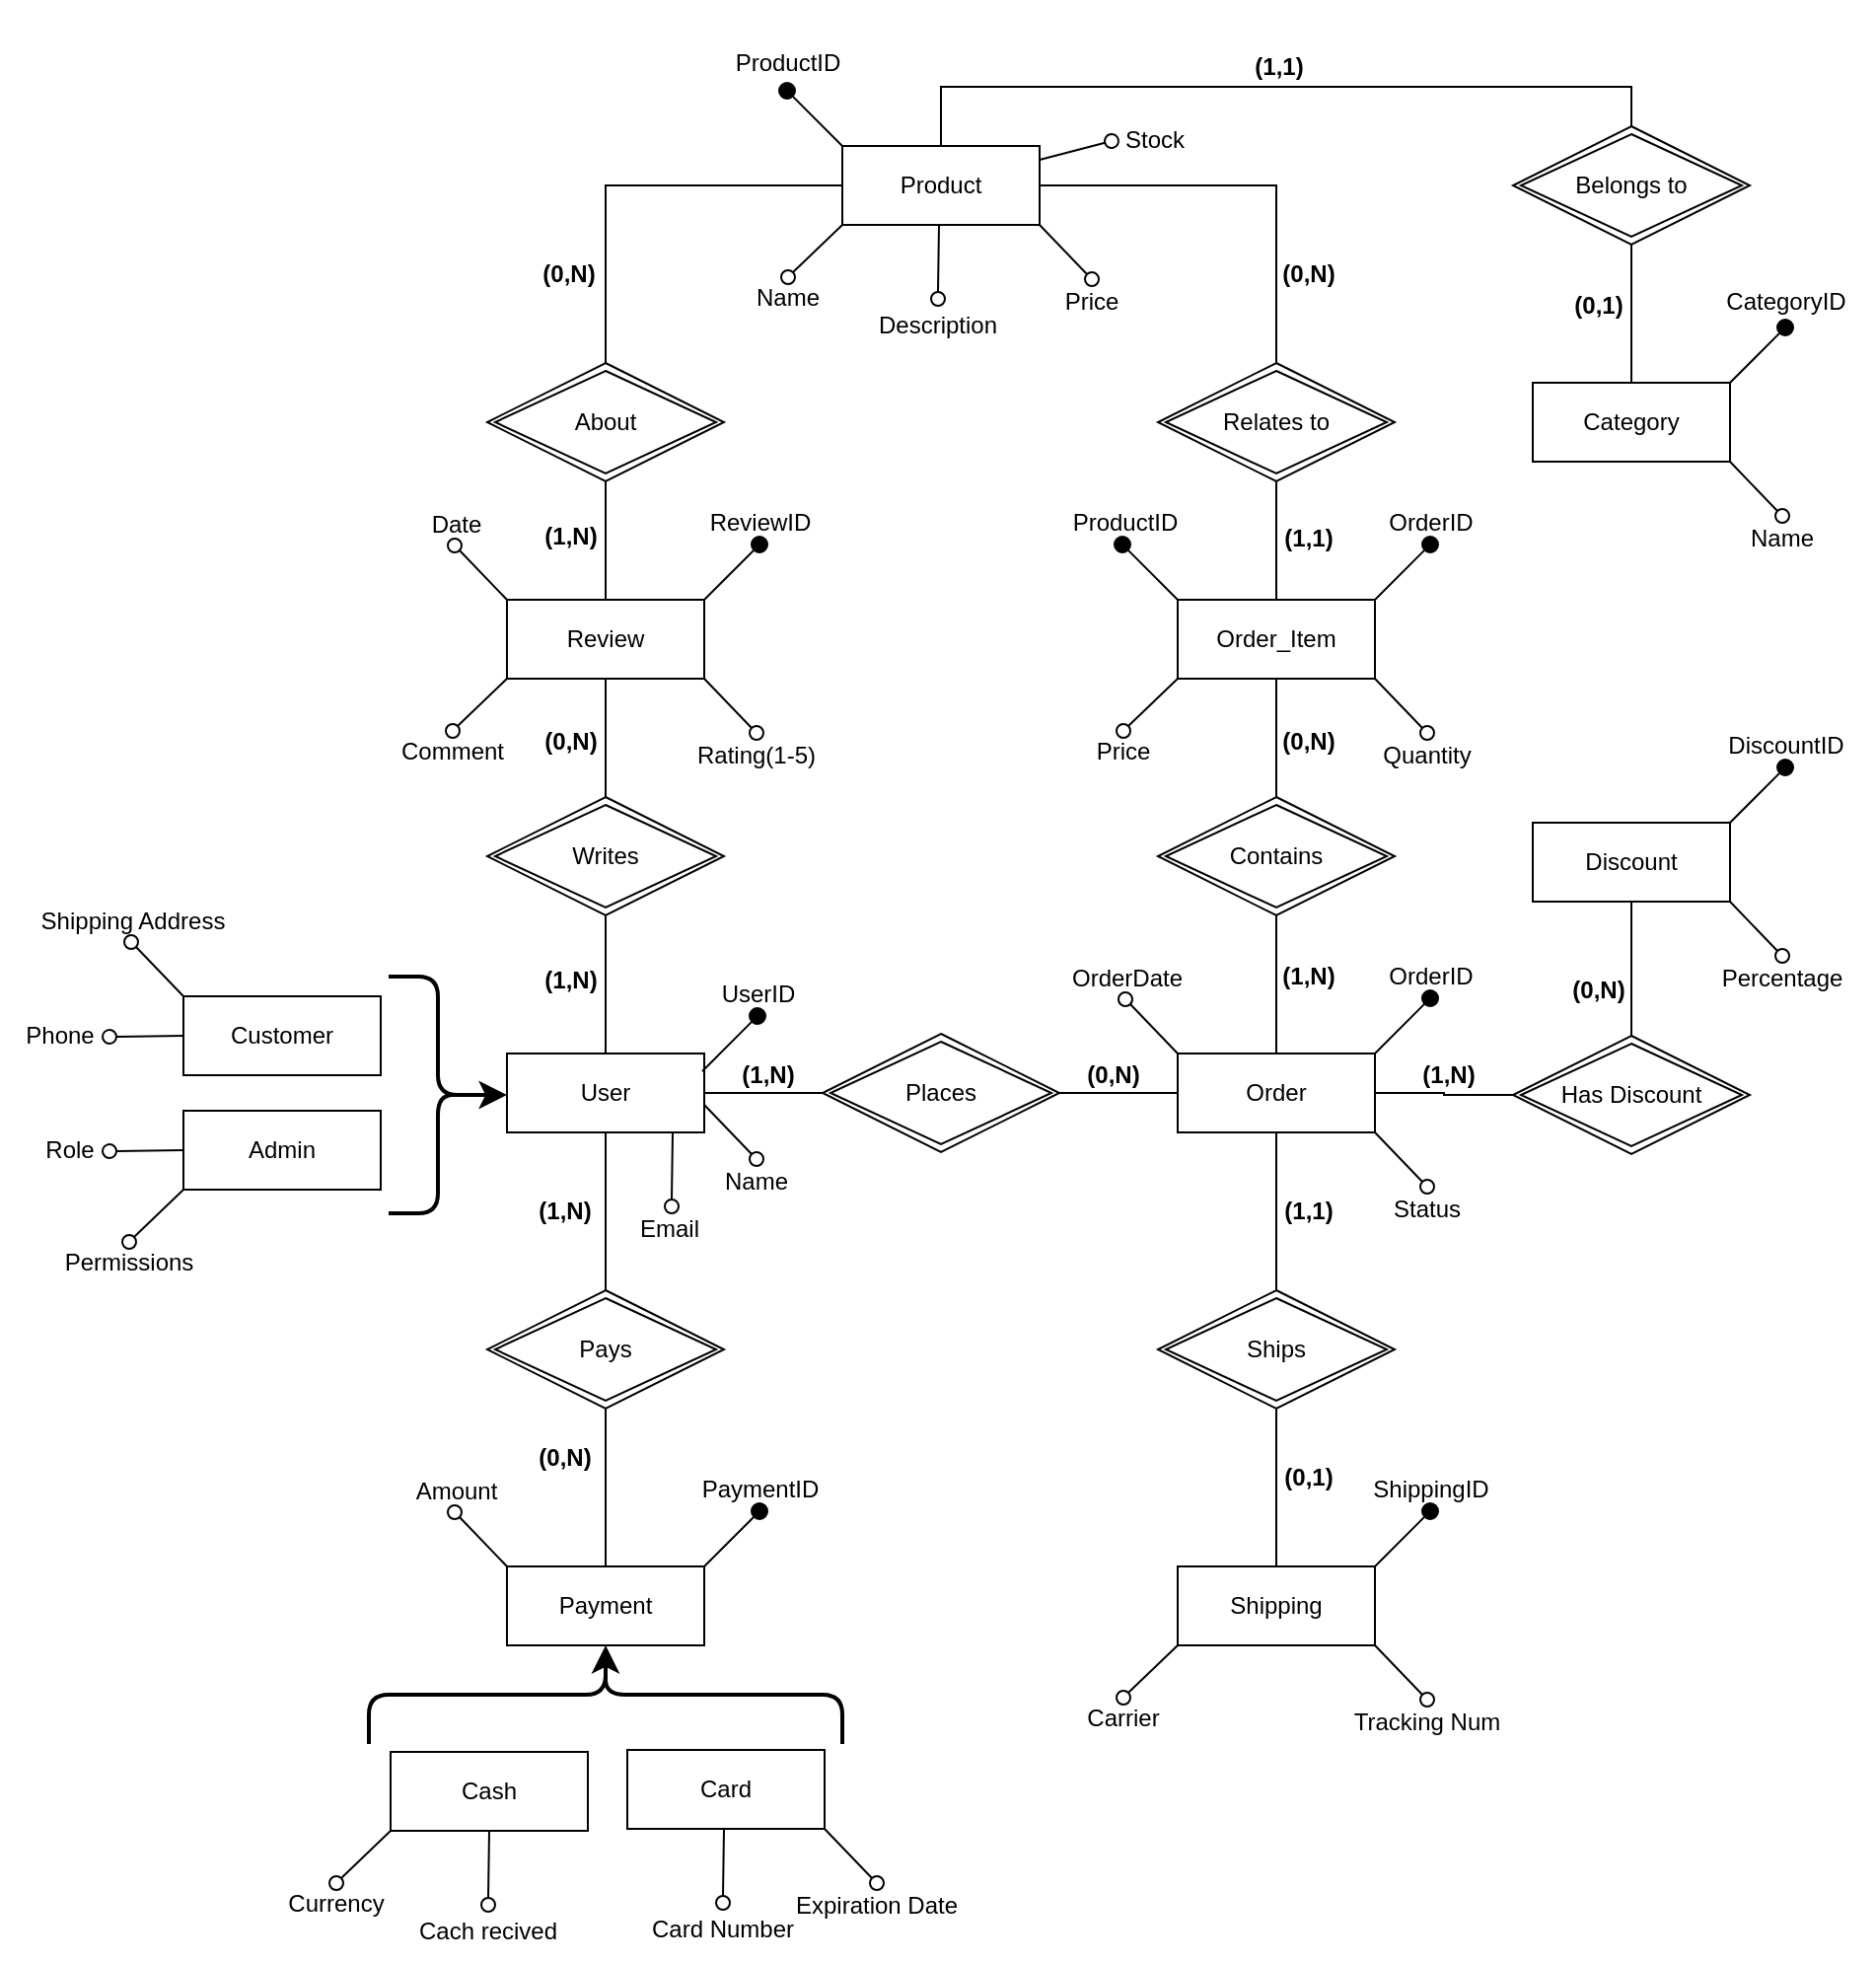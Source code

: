 <mxfile version="26.0.16">
  <diagram id="R2lEEEUBdFMjLlhIrx00" name="Page-1">
    <mxGraphModel dx="3392" dy="1167" grid="1" gridSize="10" guides="1" tooltips="1" connect="1" arrows="1" fold="1" page="1" pageScale="1" pageWidth="2336" pageHeight="1654" math="0" shadow="0" extFonts="Permanent Marker^https://fonts.googleapis.com/css?family=Permanent+Marker">
      <root>
        <mxCell id="0" />
        <mxCell id="1" parent="0" />
        <mxCell id="13AhnGZ2lNqIllvzI92S-29" style="edgeStyle=orthogonalEdgeStyle;rounded=0;orthogonalLoop=1;jettySize=auto;html=1;exitX=1;exitY=0.5;exitDx=0;exitDy=0;entryX=0;entryY=0.5;entryDx=0;entryDy=0;endArrow=none;startFill=0;" edge="1" parent="1" source="13AhnGZ2lNqIllvzI92S-1" target="13AhnGZ2lNqIllvzI92S-10">
          <mxGeometry relative="1" as="geometry" />
        </mxCell>
        <mxCell id="13AhnGZ2lNqIllvzI92S-35" style="edgeStyle=orthogonalEdgeStyle;rounded=0;orthogonalLoop=1;jettySize=auto;html=1;exitX=0.5;exitY=1;exitDx=0;exitDy=0;entryX=0.5;entryY=0;entryDx=0;entryDy=0;endArrow=none;startFill=0;" edge="1" parent="1" source="13AhnGZ2lNqIllvzI92S-1" target="13AhnGZ2lNqIllvzI92S-13">
          <mxGeometry relative="1" as="geometry" />
        </mxCell>
        <mxCell id="13AhnGZ2lNqIllvzI92S-1" value="User" style="whiteSpace=wrap;html=1;align=center;" vertex="1" parent="1">
          <mxGeometry x="249" y="573" width="100" height="40" as="geometry" />
        </mxCell>
        <mxCell id="13AhnGZ2lNqIllvzI92S-37" style="edgeStyle=orthogonalEdgeStyle;rounded=0;orthogonalLoop=1;jettySize=auto;html=1;exitX=0.5;exitY=1;exitDx=0;exitDy=0;endArrow=none;startFill=0;" edge="1" parent="1" source="13AhnGZ2lNqIllvzI92S-2" target="13AhnGZ2lNqIllvzI92S-14">
          <mxGeometry relative="1" as="geometry">
            <mxPoint x="638.765" y="663.0" as="targetPoint" />
          </mxGeometry>
        </mxCell>
        <mxCell id="13AhnGZ2lNqIllvzI92S-63" style="edgeStyle=orthogonalEdgeStyle;rounded=0;orthogonalLoop=1;jettySize=auto;html=1;entryX=0.5;entryY=1;entryDx=0;entryDy=0;endArrow=none;startFill=0;" edge="1" parent="1" source="13AhnGZ2lNqIllvzI92S-2" target="13AhnGZ2lNqIllvzI92S-11">
          <mxGeometry relative="1" as="geometry" />
        </mxCell>
        <mxCell id="13AhnGZ2lNqIllvzI92S-64" style="edgeStyle=orthogonalEdgeStyle;rounded=0;orthogonalLoop=1;jettySize=auto;html=1;entryX=0;entryY=0.5;entryDx=0;entryDy=0;endArrow=none;startFill=0;" edge="1" parent="1" source="13AhnGZ2lNqIllvzI92S-2" target="13AhnGZ2lNqIllvzI92S-15">
          <mxGeometry relative="1" as="geometry" />
        </mxCell>
        <mxCell id="13AhnGZ2lNqIllvzI92S-2" value="Order" style="whiteSpace=wrap;html=1;align=center;" vertex="1" parent="1">
          <mxGeometry x="589" y="573" width="100" height="40" as="geometry" />
        </mxCell>
        <mxCell id="13AhnGZ2lNqIllvzI92S-33" style="edgeStyle=orthogonalEdgeStyle;rounded=0;orthogonalLoop=1;jettySize=auto;html=1;exitX=0.5;exitY=0;exitDx=0;exitDy=0;entryX=0.5;entryY=0;entryDx=0;entryDy=0;endArrow=none;startFill=0;" edge="1" parent="1" source="13AhnGZ2lNqIllvzI92S-3" target="13AhnGZ2lNqIllvzI92S-12">
          <mxGeometry relative="1" as="geometry" />
        </mxCell>
        <mxCell id="13AhnGZ2lNqIllvzI92S-3" value="Product" style="whiteSpace=wrap;html=1;align=center;" vertex="1" parent="1">
          <mxGeometry x="419" y="113" width="100" height="40" as="geometry" />
        </mxCell>
        <mxCell id="13AhnGZ2lNqIllvzI92S-57" style="edgeStyle=orthogonalEdgeStyle;rounded=0;orthogonalLoop=1;jettySize=auto;html=1;exitX=0.5;exitY=1;exitDx=0;exitDy=0;entryX=0.5;entryY=0;entryDx=0;entryDy=0;endArrow=none;startFill=0;" edge="1" parent="1" source="13AhnGZ2lNqIllvzI92S-4" target="13AhnGZ2lNqIllvzI92S-11">
          <mxGeometry relative="1" as="geometry" />
        </mxCell>
        <mxCell id="13AhnGZ2lNqIllvzI92S-4" value="Order_Item" style="whiteSpace=wrap;html=1;align=center;" vertex="1" parent="1">
          <mxGeometry x="589" y="343" width="100" height="40" as="geometry" />
        </mxCell>
        <mxCell id="13AhnGZ2lNqIllvzI92S-5" value="Category" style="whiteSpace=wrap;html=1;align=center;" vertex="1" parent="1">
          <mxGeometry x="769" y="233" width="100" height="40" as="geometry" />
        </mxCell>
        <mxCell id="13AhnGZ2lNqIllvzI92S-6" value="Payment" style="whiteSpace=wrap;html=1;align=center;" vertex="1" parent="1">
          <mxGeometry x="249" y="833" width="100" height="40" as="geometry" />
        </mxCell>
        <mxCell id="13AhnGZ2lNqIllvzI92S-7" value="Shipping" style="whiteSpace=wrap;html=1;align=center;" vertex="1" parent="1">
          <mxGeometry x="589" y="833" width="100" height="40" as="geometry" />
        </mxCell>
        <mxCell id="13AhnGZ2lNqIllvzI92S-8" value="Discount" style="whiteSpace=wrap;html=1;align=center;" vertex="1" parent="1">
          <mxGeometry x="769" y="456" width="100" height="40" as="geometry" />
        </mxCell>
        <mxCell id="13AhnGZ2lNqIllvzI92S-30" style="edgeStyle=orthogonalEdgeStyle;rounded=0;orthogonalLoop=1;jettySize=auto;html=1;exitX=1;exitY=0.5;exitDx=0;exitDy=0;endArrow=none;startFill=0;" edge="1" parent="1" source="13AhnGZ2lNqIllvzI92S-10" target="13AhnGZ2lNqIllvzI92S-2">
          <mxGeometry relative="1" as="geometry" />
        </mxCell>
        <mxCell id="13AhnGZ2lNqIllvzI92S-10" value="Places" style="shape=rhombus;double=1;perimeter=rhombusPerimeter;whiteSpace=wrap;html=1;align=center;" vertex="1" parent="1">
          <mxGeometry x="409" y="563" width="120" height="60" as="geometry" />
        </mxCell>
        <mxCell id="13AhnGZ2lNqIllvzI92S-11" value="Contains" style="shape=rhombus;double=1;perimeter=rhombusPerimeter;whiteSpace=wrap;html=1;align=center;" vertex="1" parent="1">
          <mxGeometry x="579" y="443" width="120" height="60" as="geometry" />
        </mxCell>
        <mxCell id="13AhnGZ2lNqIllvzI92S-34" style="edgeStyle=orthogonalEdgeStyle;rounded=0;orthogonalLoop=1;jettySize=auto;html=1;exitX=0.5;exitY=1;exitDx=0;exitDy=0;entryX=0.5;entryY=0;entryDx=0;entryDy=0;endArrow=none;startFill=0;" edge="1" parent="1" source="13AhnGZ2lNqIllvzI92S-12" target="13AhnGZ2lNqIllvzI92S-5">
          <mxGeometry relative="1" as="geometry" />
        </mxCell>
        <mxCell id="13AhnGZ2lNqIllvzI92S-12" value="Belongs to" style="shape=rhombus;double=1;perimeter=rhombusPerimeter;whiteSpace=wrap;html=1;align=center;" vertex="1" parent="1">
          <mxGeometry x="759" y="103" width="120" height="60" as="geometry" />
        </mxCell>
        <mxCell id="13AhnGZ2lNqIllvzI92S-36" style="edgeStyle=orthogonalEdgeStyle;rounded=0;orthogonalLoop=1;jettySize=auto;html=1;exitX=0.5;exitY=1;exitDx=0;exitDy=0;endArrow=none;startFill=0;" edge="1" parent="1" source="13AhnGZ2lNqIllvzI92S-13" target="13AhnGZ2lNqIllvzI92S-6">
          <mxGeometry relative="1" as="geometry" />
        </mxCell>
        <mxCell id="13AhnGZ2lNqIllvzI92S-13" value="Pays" style="shape=rhombus;double=1;perimeter=rhombusPerimeter;whiteSpace=wrap;html=1;align=center;" vertex="1" parent="1">
          <mxGeometry x="239" y="693" width="120" height="60" as="geometry" />
        </mxCell>
        <mxCell id="13AhnGZ2lNqIllvzI92S-38" style="edgeStyle=orthogonalEdgeStyle;rounded=0;orthogonalLoop=1;jettySize=auto;html=1;exitX=0.5;exitY=1;exitDx=0;exitDy=0;entryX=0.5;entryY=0;entryDx=0;entryDy=0;endArrow=none;startFill=0;" edge="1" parent="1" source="13AhnGZ2lNqIllvzI92S-14" target="13AhnGZ2lNqIllvzI92S-7">
          <mxGeometry relative="1" as="geometry" />
        </mxCell>
        <mxCell id="13AhnGZ2lNqIllvzI92S-14" value="Ships" style="shape=rhombus;double=1;perimeter=rhombusPerimeter;whiteSpace=wrap;html=1;align=center;" vertex="1" parent="1">
          <mxGeometry x="579" y="693" width="120" height="60" as="geometry" />
        </mxCell>
        <mxCell id="13AhnGZ2lNqIllvzI92S-248" style="edgeStyle=orthogonalEdgeStyle;rounded=0;orthogonalLoop=1;jettySize=auto;html=1;exitX=0.5;exitY=0;exitDx=0;exitDy=0;entryX=0.5;entryY=1;entryDx=0;entryDy=0;endArrow=none;startFill=0;" edge="1" parent="1" source="13AhnGZ2lNqIllvzI92S-15" target="13AhnGZ2lNqIllvzI92S-8">
          <mxGeometry relative="1" as="geometry" />
        </mxCell>
        <mxCell id="13AhnGZ2lNqIllvzI92S-15" value="Has Discount" style="shape=rhombus;double=1;perimeter=rhombusPerimeter;whiteSpace=wrap;html=1;align=center;" vertex="1" parent="1">
          <mxGeometry x="759" y="564" width="120" height="60" as="geometry" />
        </mxCell>
        <mxCell id="13AhnGZ2lNqIllvzI92S-46" style="edgeStyle=orthogonalEdgeStyle;rounded=0;orthogonalLoop=1;jettySize=auto;html=1;endArrow=none;startFill=0;exitX=0.5;exitY=1;exitDx=0;exitDy=0;" edge="1" parent="1" source="13AhnGZ2lNqIllvzI92S-16" target="13AhnGZ2lNqIllvzI92S-1">
          <mxGeometry relative="1" as="geometry">
            <mxPoint x="299.0" y="463.0" as="sourcePoint" />
          </mxGeometry>
        </mxCell>
        <mxCell id="13AhnGZ2lNqIllvzI92S-47" style="edgeStyle=orthogonalEdgeStyle;rounded=0;orthogonalLoop=1;jettySize=auto;html=1;exitX=0.5;exitY=0;exitDx=0;exitDy=0;entryX=0;entryY=0.5;entryDx=0;entryDy=0;endArrow=none;startFill=0;" edge="1" parent="1" source="13AhnGZ2lNqIllvzI92S-51" target="13AhnGZ2lNqIllvzI92S-3">
          <mxGeometry relative="1" as="geometry" />
        </mxCell>
        <mxCell id="13AhnGZ2lNqIllvzI92S-16" value="Writes" style="shape=rhombus;double=1;perimeter=rhombusPerimeter;whiteSpace=wrap;html=1;align=center;" vertex="1" parent="1">
          <mxGeometry x="239" y="443" width="120" height="60" as="geometry" />
        </mxCell>
        <mxCell id="13AhnGZ2lNqIllvzI92S-52" value="" style="edgeStyle=orthogonalEdgeStyle;rounded=0;orthogonalLoop=1;jettySize=auto;html=1;exitX=0.5;exitY=0;exitDx=0;exitDy=0;entryX=0.5;entryY=1;entryDx=0;entryDy=0;endArrow=none;startFill=0;" edge="1" parent="1" source="13AhnGZ2lNqIllvzI92S-9" target="13AhnGZ2lNqIllvzI92S-51">
          <mxGeometry relative="1" as="geometry">
            <mxPoint x="699" y="53" as="sourcePoint" />
            <mxPoint x="979" y="293" as="targetPoint" />
            <Array as="points" />
          </mxGeometry>
        </mxCell>
        <mxCell id="13AhnGZ2lNqIllvzI92S-51" value="About" style="shape=rhombus;double=1;perimeter=rhombusPerimeter;whiteSpace=wrap;html=1;align=center;" vertex="1" parent="1">
          <mxGeometry x="239" y="223" width="120" height="60" as="geometry" />
        </mxCell>
        <mxCell id="13AhnGZ2lNqIllvzI92S-53" value="" style="edgeStyle=orthogonalEdgeStyle;rounded=0;orthogonalLoop=1;jettySize=auto;html=1;exitX=0.5;exitY=0;exitDx=0;exitDy=0;entryX=0.5;entryY=1;entryDx=0;entryDy=0;endArrow=none;startFill=0;" edge="1" parent="1" source="13AhnGZ2lNqIllvzI92S-16" target="13AhnGZ2lNqIllvzI92S-9">
          <mxGeometry relative="1" as="geometry">
            <mxPoint x="529" y="53" as="sourcePoint" />
            <mxPoint x="749" y="53" as="targetPoint" />
            <Array as="points" />
          </mxGeometry>
        </mxCell>
        <mxCell id="13AhnGZ2lNqIllvzI92S-9" value="Review" style="whiteSpace=wrap;html=1;align=center;" vertex="1" parent="1">
          <mxGeometry x="249" y="343" width="100" height="40" as="geometry" />
        </mxCell>
        <mxCell id="13AhnGZ2lNqIllvzI92S-59" style="edgeStyle=orthogonalEdgeStyle;rounded=0;orthogonalLoop=1;jettySize=auto;html=1;endArrow=none;startFill=0;" edge="1" parent="1" source="13AhnGZ2lNqIllvzI92S-58" target="13AhnGZ2lNqIllvzI92S-4">
          <mxGeometry relative="1" as="geometry" />
        </mxCell>
        <mxCell id="13AhnGZ2lNqIllvzI92S-60" style="edgeStyle=orthogonalEdgeStyle;rounded=0;orthogonalLoop=1;jettySize=auto;html=1;exitX=0.5;exitY=0;exitDx=0;exitDy=0;entryX=1;entryY=0.5;entryDx=0;entryDy=0;endArrow=none;startFill=0;" edge="1" parent="1" source="13AhnGZ2lNqIllvzI92S-58" target="13AhnGZ2lNqIllvzI92S-3">
          <mxGeometry relative="1" as="geometry" />
        </mxCell>
        <mxCell id="13AhnGZ2lNqIllvzI92S-58" value="Relates to" style="shape=rhombus;double=1;perimeter=rhombusPerimeter;whiteSpace=wrap;html=1;align=center;" vertex="1" parent="1">
          <mxGeometry x="579" y="223" width="120" height="60" as="geometry" />
        </mxCell>
        <mxCell id="13AhnGZ2lNqIllvzI92S-65" value="" style="group" vertex="1" connectable="0" parent="1">
          <mxGeometry x="348" y="542" width="73" height="57" as="geometry" />
        </mxCell>
        <mxCell id="13AhnGZ2lNqIllvzI92S-66" value="" style="ellipse;whiteSpace=wrap;html=1;aspect=fixed;fillColor=#000000;" vertex="1" parent="13AhnGZ2lNqIllvzI92S-65">
          <mxGeometry x="24" y="8" width="8" height="8" as="geometry" />
        </mxCell>
        <mxCell id="13AhnGZ2lNqIllvzI92S-67" value="" style="endArrow=none;html=1;rounded=0;entryX=0;entryY=1;entryDx=0;entryDy=0;" edge="1" parent="13AhnGZ2lNqIllvzI92S-65" target="13AhnGZ2lNqIllvzI92S-66">
          <mxGeometry width="50" height="50" relative="1" as="geometry">
            <mxPoint y="40" as="sourcePoint" />
            <mxPoint x="32" y="8" as="targetPoint" />
          </mxGeometry>
        </mxCell>
        <mxCell id="13AhnGZ2lNqIllvzI92S-68" value="UserID" style="text;html=1;align=center;verticalAlign=middle;resizable=0;points=[];autosize=1;strokeColor=none;fillColor=none;" vertex="1" parent="13AhnGZ2lNqIllvzI92S-65">
          <mxGeometry x="-2" y="-14" width="60" height="30" as="geometry" />
        </mxCell>
        <mxCell id="13AhnGZ2lNqIllvzI92S-310" value="&lt;b&gt;(1,N)&lt;/b&gt;" style="text;html=1;align=center;verticalAlign=middle;resizable=0;points=[];autosize=1;strokeColor=none;fillColor=none;" vertex="1" parent="13AhnGZ2lNqIllvzI92S-65">
          <mxGeometry x="8" y="27" width="50" height="30" as="geometry" />
        </mxCell>
        <mxCell id="13AhnGZ2lNqIllvzI92S-69" value="" style="group" vertex="1" connectable="0" parent="1">
          <mxGeometry x="689" y="533" width="73" height="40" as="geometry" />
        </mxCell>
        <mxCell id="13AhnGZ2lNqIllvzI92S-70" value="" style="ellipse;whiteSpace=wrap;html=1;aspect=fixed;fillColor=#000000;" vertex="1" parent="13AhnGZ2lNqIllvzI92S-69">
          <mxGeometry x="24" y="8" width="8" height="8" as="geometry" />
        </mxCell>
        <mxCell id="13AhnGZ2lNqIllvzI92S-71" value="" style="endArrow=none;html=1;rounded=0;entryX=0;entryY=1;entryDx=0;entryDy=0;" edge="1" parent="13AhnGZ2lNqIllvzI92S-69" target="13AhnGZ2lNqIllvzI92S-70">
          <mxGeometry width="50" height="50" relative="1" as="geometry">
            <mxPoint y="40" as="sourcePoint" />
            <mxPoint x="32" y="8" as="targetPoint" />
          </mxGeometry>
        </mxCell>
        <mxCell id="13AhnGZ2lNqIllvzI92S-72" value="OrderID" style="text;html=1;align=center;verticalAlign=middle;resizable=0;points=[];autosize=1;strokeColor=none;fillColor=none;" vertex="1" parent="13AhnGZ2lNqIllvzI92S-69">
          <mxGeometry x="-7" y="-14" width="70" height="30" as="geometry" />
        </mxCell>
        <mxCell id="13AhnGZ2lNqIllvzI92S-73" value="" style="group" vertex="1" connectable="0" parent="1">
          <mxGeometry x="349" y="303" width="73" height="40" as="geometry" />
        </mxCell>
        <mxCell id="13AhnGZ2lNqIllvzI92S-74" value="" style="ellipse;whiteSpace=wrap;html=1;aspect=fixed;fillColor=#000000;" vertex="1" parent="13AhnGZ2lNqIllvzI92S-73">
          <mxGeometry x="24" y="8" width="8" height="8" as="geometry" />
        </mxCell>
        <mxCell id="13AhnGZ2lNqIllvzI92S-75" value="" style="endArrow=none;html=1;rounded=0;entryX=0;entryY=1;entryDx=0;entryDy=0;" edge="1" parent="13AhnGZ2lNqIllvzI92S-73" target="13AhnGZ2lNqIllvzI92S-74">
          <mxGeometry width="50" height="50" relative="1" as="geometry">
            <mxPoint y="40" as="sourcePoint" />
            <mxPoint x="32" y="8" as="targetPoint" />
          </mxGeometry>
        </mxCell>
        <mxCell id="13AhnGZ2lNqIllvzI92S-76" value="ReviewID" style="text;html=1;align=center;verticalAlign=middle;resizable=0;points=[];autosize=1;strokeColor=none;fillColor=none;" vertex="1" parent="13AhnGZ2lNqIllvzI92S-73">
          <mxGeometry x="-7" y="-14" width="70" height="30" as="geometry" />
        </mxCell>
        <mxCell id="13AhnGZ2lNqIllvzI92S-77" value="" style="group" vertex="1" connectable="0" parent="1">
          <mxGeometry x="689" y="303" width="73" height="40" as="geometry" />
        </mxCell>
        <mxCell id="13AhnGZ2lNqIllvzI92S-78" value="" style="ellipse;whiteSpace=wrap;html=1;aspect=fixed;fillColor=#000000;" vertex="1" parent="13AhnGZ2lNqIllvzI92S-77">
          <mxGeometry x="24" y="8" width="8" height="8" as="geometry" />
        </mxCell>
        <mxCell id="13AhnGZ2lNqIllvzI92S-79" value="" style="endArrow=none;html=1;rounded=0;entryX=0;entryY=1;entryDx=0;entryDy=0;" edge="1" parent="13AhnGZ2lNqIllvzI92S-77" target="13AhnGZ2lNqIllvzI92S-78">
          <mxGeometry width="50" height="50" relative="1" as="geometry">
            <mxPoint y="40" as="sourcePoint" />
            <mxPoint x="32" y="8" as="targetPoint" />
          </mxGeometry>
        </mxCell>
        <mxCell id="13AhnGZ2lNqIllvzI92S-80" value="OrderID" style="text;html=1;align=center;verticalAlign=middle;resizable=0;points=[];autosize=1;strokeColor=none;fillColor=none;" vertex="1" parent="13AhnGZ2lNqIllvzI92S-77">
          <mxGeometry x="-7" y="-14" width="70" height="30" as="geometry" />
        </mxCell>
        <mxCell id="13AhnGZ2lNqIllvzI92S-81" value="" style="group" vertex="1" connectable="0" parent="1">
          <mxGeometry x="869" y="193" width="73" height="40" as="geometry" />
        </mxCell>
        <mxCell id="13AhnGZ2lNqIllvzI92S-82" value="" style="ellipse;whiteSpace=wrap;html=1;aspect=fixed;fillColor=#000000;" vertex="1" parent="13AhnGZ2lNqIllvzI92S-81">
          <mxGeometry x="24" y="8" width="8" height="8" as="geometry" />
        </mxCell>
        <mxCell id="13AhnGZ2lNqIllvzI92S-83" value="" style="endArrow=none;html=1;rounded=0;entryX=0;entryY=1;entryDx=0;entryDy=0;" edge="1" parent="13AhnGZ2lNqIllvzI92S-81" target="13AhnGZ2lNqIllvzI92S-82">
          <mxGeometry width="50" height="50" relative="1" as="geometry">
            <mxPoint y="40" as="sourcePoint" />
            <mxPoint x="32" y="8" as="targetPoint" />
          </mxGeometry>
        </mxCell>
        <mxCell id="13AhnGZ2lNqIllvzI92S-84" value="CategoryID" style="text;html=1;align=center;verticalAlign=middle;resizable=0;points=[];autosize=1;strokeColor=none;fillColor=none;" vertex="1" parent="13AhnGZ2lNqIllvzI92S-81">
          <mxGeometry x="-12" y="-16" width="80" height="30" as="geometry" />
        </mxCell>
        <mxCell id="13AhnGZ2lNqIllvzI92S-85" value="" style="group" vertex="1" connectable="0" parent="1">
          <mxGeometry x="349" y="793" width="73" height="40" as="geometry" />
        </mxCell>
        <mxCell id="13AhnGZ2lNqIllvzI92S-86" value="" style="ellipse;whiteSpace=wrap;html=1;aspect=fixed;fillColor=#000000;" vertex="1" parent="13AhnGZ2lNqIllvzI92S-85">
          <mxGeometry x="24" y="8" width="8" height="8" as="geometry" />
        </mxCell>
        <mxCell id="13AhnGZ2lNqIllvzI92S-87" value="" style="endArrow=none;html=1;rounded=0;entryX=0;entryY=1;entryDx=0;entryDy=0;" edge="1" parent="13AhnGZ2lNqIllvzI92S-85" target="13AhnGZ2lNqIllvzI92S-86">
          <mxGeometry width="50" height="50" relative="1" as="geometry">
            <mxPoint y="40" as="sourcePoint" />
            <mxPoint x="32" y="8" as="targetPoint" />
          </mxGeometry>
        </mxCell>
        <mxCell id="13AhnGZ2lNqIllvzI92S-88" value="PaymentID" style="text;html=1;align=center;verticalAlign=middle;resizable=0;points=[];autosize=1;strokeColor=none;fillColor=none;" vertex="1" parent="13AhnGZ2lNqIllvzI92S-85">
          <mxGeometry x="-12" y="-14" width="80" height="30" as="geometry" />
        </mxCell>
        <mxCell id="13AhnGZ2lNqIllvzI92S-89" value="" style="group" vertex="1" connectable="0" parent="1">
          <mxGeometry x="689" y="793" width="73" height="40" as="geometry" />
        </mxCell>
        <mxCell id="13AhnGZ2lNqIllvzI92S-90" value="" style="ellipse;whiteSpace=wrap;html=1;aspect=fixed;fillColor=#000000;" vertex="1" parent="13AhnGZ2lNqIllvzI92S-89">
          <mxGeometry x="24" y="8" width="8" height="8" as="geometry" />
        </mxCell>
        <mxCell id="13AhnGZ2lNqIllvzI92S-91" value="" style="endArrow=none;html=1;rounded=0;entryX=0;entryY=1;entryDx=0;entryDy=0;" edge="1" parent="13AhnGZ2lNqIllvzI92S-89" target="13AhnGZ2lNqIllvzI92S-90">
          <mxGeometry width="50" height="50" relative="1" as="geometry">
            <mxPoint y="40" as="sourcePoint" />
            <mxPoint x="32" y="8" as="targetPoint" />
          </mxGeometry>
        </mxCell>
        <mxCell id="13AhnGZ2lNqIllvzI92S-92" value="ShippingID" style="text;html=1;align=center;verticalAlign=middle;resizable=0;points=[];autosize=1;strokeColor=none;fillColor=none;" vertex="1" parent="13AhnGZ2lNqIllvzI92S-89">
          <mxGeometry x="-12" y="-14" width="80" height="30" as="geometry" />
        </mxCell>
        <mxCell id="13AhnGZ2lNqIllvzI92S-93" value="" style="group" vertex="1" connectable="0" parent="1">
          <mxGeometry x="869" y="416" width="73" height="40" as="geometry" />
        </mxCell>
        <mxCell id="13AhnGZ2lNqIllvzI92S-94" value="" style="ellipse;whiteSpace=wrap;html=1;aspect=fixed;fillColor=#000000;" vertex="1" parent="13AhnGZ2lNqIllvzI92S-93">
          <mxGeometry x="24" y="8" width="8" height="8" as="geometry" />
        </mxCell>
        <mxCell id="13AhnGZ2lNqIllvzI92S-95" value="" style="endArrow=none;html=1;rounded=0;entryX=0;entryY=1;entryDx=0;entryDy=0;" edge="1" parent="13AhnGZ2lNqIllvzI92S-93" target="13AhnGZ2lNqIllvzI92S-94">
          <mxGeometry width="50" height="50" relative="1" as="geometry">
            <mxPoint y="40" as="sourcePoint" />
            <mxPoint x="32" y="8" as="targetPoint" />
          </mxGeometry>
        </mxCell>
        <mxCell id="13AhnGZ2lNqIllvzI92S-96" value="DiscountID" style="text;html=1;align=center;verticalAlign=middle;resizable=0;points=[];autosize=1;strokeColor=none;fillColor=none;" vertex="1" parent="13AhnGZ2lNqIllvzI92S-93">
          <mxGeometry x="-12" y="-14" width="80" height="30" as="geometry" />
        </mxCell>
        <mxCell id="13AhnGZ2lNqIllvzI92S-97" value="" style="group;rotation=-90;" vertex="1" connectable="0" parent="1">
          <mxGeometry x="362" y="56" width="73" height="40" as="geometry" />
        </mxCell>
        <mxCell id="13AhnGZ2lNqIllvzI92S-98" value="" style="ellipse;whiteSpace=wrap;html=1;aspect=fixed;fillColor=#000000;rotation=-90;" vertex="1" parent="13AhnGZ2lNqIllvzI92S-97">
          <mxGeometry x="25" y="25" width="8" height="8" as="geometry" />
        </mxCell>
        <mxCell id="13AhnGZ2lNqIllvzI92S-99" value="" style="endArrow=none;html=1;rounded=0;entryX=0;entryY=1;entryDx=0;entryDy=0;" edge="1" parent="13AhnGZ2lNqIllvzI92S-97" target="13AhnGZ2lNqIllvzI92S-98">
          <mxGeometry width="50" height="50" relative="1" as="geometry">
            <mxPoint x="57" y="57" as="sourcePoint" />
            <mxPoint x="25" y="25" as="targetPoint" />
          </mxGeometry>
        </mxCell>
        <mxCell id="13AhnGZ2lNqIllvzI92S-100" value="ProductID" style="text;html=1;align=center;verticalAlign=middle;resizable=0;points=[];autosize=1;strokeColor=none;fillColor=none;rotation=0;" vertex="1" parent="13AhnGZ2lNqIllvzI92S-97">
          <mxGeometry x="-11" width="80" height="30" as="geometry" />
        </mxCell>
        <mxCell id="13AhnGZ2lNqIllvzI92S-101" value="" style="group;movable=1;resizable=1;rotatable=1;deletable=1;editable=1;locked=0;connectable=1;rotation=-90;" vertex="1" connectable="0" parent="1">
          <mxGeometry x="219" y="803" width="30" height="30" as="geometry" />
        </mxCell>
        <mxCell id="13AhnGZ2lNqIllvzI92S-102" value="" style="ellipse;whiteSpace=wrap;html=1;aspect=fixed;movable=1;resizable=1;rotatable=1;deletable=1;editable=1;locked=0;connectable=1;rotation=-90;" vertex="1" parent="13AhnGZ2lNqIllvzI92S-101">
          <mxGeometry y="-1" width="7" height="7" as="geometry" />
        </mxCell>
        <mxCell id="13AhnGZ2lNqIllvzI92S-103" value="" style="endArrow=none;html=1;rounded=0;entryX=0;entryY=1;entryDx=0;entryDy=0;movable=1;resizable=1;rotatable=1;deletable=1;editable=1;locked=0;connectable=1;" edge="1" parent="13AhnGZ2lNqIllvzI92S-101" target="13AhnGZ2lNqIllvzI92S-102">
          <mxGeometry width="50" height="50" relative="1" as="geometry">
            <mxPoint x="30" y="30" as="sourcePoint" />
            <mxPoint x="6" y="6" as="targetPoint" />
          </mxGeometry>
        </mxCell>
        <mxCell id="13AhnGZ2lNqIllvzI92S-117" value="Amount" style="text;html=1;align=center;verticalAlign=middle;resizable=0;points=[];autosize=1;strokeColor=none;fillColor=none;" vertex="1" parent="1">
          <mxGeometry x="193" y="780" width="60" height="30" as="geometry" />
        </mxCell>
        <mxCell id="13AhnGZ2lNqIllvzI92S-118" value="" style="group;movable=1;resizable=1;rotatable=1;deletable=1;editable=1;locked=0;connectable=1;rotation=-225;" vertex="1" connectable="0" parent="1">
          <mxGeometry x="318" y="619" width="30" height="30" as="geometry" />
        </mxCell>
        <mxCell id="13AhnGZ2lNqIllvzI92S-119" value="" style="ellipse;whiteSpace=wrap;html=1;aspect=fixed;movable=1;resizable=1;rotatable=1;deletable=1;editable=1;locked=0;connectable=1;rotation=-225;" vertex="1" parent="13AhnGZ2lNqIllvzI92S-118">
          <mxGeometry x="11" y="28" width="7" height="7" as="geometry" />
        </mxCell>
        <mxCell id="13AhnGZ2lNqIllvzI92S-120" value="" style="endArrow=none;html=1;rounded=0;entryX=0;entryY=1;entryDx=0;entryDy=0;movable=1;resizable=1;rotatable=1;deletable=1;editable=1;locked=0;connectable=1;" edge="1" parent="13AhnGZ2lNqIllvzI92S-118" target="13AhnGZ2lNqIllvzI92S-119">
          <mxGeometry width="50" height="50" relative="1" as="geometry">
            <mxPoint x="15" y="-6" as="sourcePoint" />
            <mxPoint x="15" y="28" as="targetPoint" />
          </mxGeometry>
        </mxCell>
        <mxCell id="13AhnGZ2lNqIllvzI92S-121" value="Email" style="text;html=1;align=center;verticalAlign=middle;resizable=0;points=[];autosize=1;strokeColor=none;fillColor=none;" vertex="1" parent="1">
          <mxGeometry x="306" y="647" width="50" height="30" as="geometry" />
        </mxCell>
        <mxCell id="13AhnGZ2lNqIllvzI92S-122" value="" style="group;movable=1;resizable=1;rotatable=1;deletable=1;editable=1;locked=0;connectable=1;rotation=-90;" vertex="1" connectable="0" parent="1">
          <mxGeometry x="219" y="313" width="30" height="30" as="geometry" />
        </mxCell>
        <mxCell id="13AhnGZ2lNqIllvzI92S-123" value="" style="ellipse;whiteSpace=wrap;html=1;aspect=fixed;movable=1;resizable=1;rotatable=1;deletable=1;editable=1;locked=0;connectable=1;rotation=-90;" vertex="1" parent="13AhnGZ2lNqIllvzI92S-122">
          <mxGeometry y="-1" width="7" height="7" as="geometry" />
        </mxCell>
        <mxCell id="13AhnGZ2lNqIllvzI92S-124" value="" style="endArrow=none;html=1;rounded=0;entryX=0;entryY=1;entryDx=0;entryDy=0;movable=1;resizable=1;rotatable=1;deletable=1;editable=1;locked=0;connectable=1;" edge="1" parent="13AhnGZ2lNqIllvzI92S-122" target="13AhnGZ2lNqIllvzI92S-123">
          <mxGeometry width="50" height="50" relative="1" as="geometry">
            <mxPoint x="30" y="30" as="sourcePoint" />
            <mxPoint x="6" y="6" as="targetPoint" />
          </mxGeometry>
        </mxCell>
        <mxCell id="13AhnGZ2lNqIllvzI92S-125" value="Date" style="text;html=1;align=center;verticalAlign=middle;resizable=0;points=[];autosize=1;strokeColor=none;fillColor=none;" vertex="1" parent="1">
          <mxGeometry x="198" y="290" width="50" height="30" as="geometry" />
        </mxCell>
        <mxCell id="13AhnGZ2lNqIllvzI92S-130" value="" style="group;movable=1;resizable=1;rotatable=1;deletable=1;editable=1;locked=0;connectable=1;rotation=-90;" vertex="1" connectable="0" parent="1">
          <mxGeometry x="559" y="543" width="30" height="30" as="geometry" />
        </mxCell>
        <mxCell id="13AhnGZ2lNqIllvzI92S-131" value="" style="ellipse;whiteSpace=wrap;html=1;aspect=fixed;movable=1;resizable=1;rotatable=1;deletable=1;editable=1;locked=0;connectable=1;rotation=-90;" vertex="1" parent="13AhnGZ2lNqIllvzI92S-130">
          <mxGeometry y="-1" width="7" height="7" as="geometry" />
        </mxCell>
        <mxCell id="13AhnGZ2lNqIllvzI92S-132" value="" style="endArrow=none;html=1;rounded=0;entryX=0;entryY=1;entryDx=0;entryDy=0;movable=1;resizable=1;rotatable=1;deletable=1;editable=1;locked=0;connectable=1;" edge="1" parent="13AhnGZ2lNqIllvzI92S-130" target="13AhnGZ2lNqIllvzI92S-131">
          <mxGeometry width="50" height="50" relative="1" as="geometry">
            <mxPoint x="30" y="30" as="sourcePoint" />
            <mxPoint x="6" y="6" as="targetPoint" />
          </mxGeometry>
        </mxCell>
        <mxCell id="13AhnGZ2lNqIllvzI92S-133" value="OrderDate" style="text;html=1;align=center;verticalAlign=middle;resizable=0;points=[];autosize=1;strokeColor=none;fillColor=none;" vertex="1" parent="1">
          <mxGeometry x="523" y="520" width="80" height="30" as="geometry" />
        </mxCell>
        <mxCell id="13AhnGZ2lNqIllvzI92S-141" value="ProductID" style="text;html=1;align=center;verticalAlign=middle;resizable=0;points=[];autosize=1;strokeColor=none;fillColor=none;" vertex="1" parent="1">
          <mxGeometry x="522" y="289" width="80" height="30" as="geometry" />
        </mxCell>
        <mxCell id="13AhnGZ2lNqIllvzI92S-150" value="" style="group;movable=1;resizable=1;rotatable=1;deletable=1;editable=1;locked=0;connectable=1;rotation=-180;" vertex="1" connectable="0" parent="1">
          <mxGeometry x="389" y="153" width="30" height="30" as="geometry" />
        </mxCell>
        <mxCell id="13AhnGZ2lNqIllvzI92S-151" value="" style="ellipse;whiteSpace=wrap;html=1;aspect=fixed;movable=1;resizable=1;rotatable=1;deletable=1;editable=1;locked=0;connectable=1;rotation=-180;" vertex="1" parent="13AhnGZ2lNqIllvzI92S-150">
          <mxGeometry x="-1" y="23" width="7" height="7" as="geometry" />
        </mxCell>
        <mxCell id="13AhnGZ2lNqIllvzI92S-152" value="" style="endArrow=none;html=1;rounded=0;entryX=0;entryY=1;entryDx=0;entryDy=0;movable=1;resizable=1;rotatable=1;deletable=1;editable=1;locked=0;connectable=1;" edge="1" parent="13AhnGZ2lNqIllvzI92S-150" target="13AhnGZ2lNqIllvzI92S-151">
          <mxGeometry width="50" height="50" relative="1" as="geometry">
            <mxPoint x="30" as="sourcePoint" />
            <mxPoint x="6" y="24" as="targetPoint" />
          </mxGeometry>
        </mxCell>
        <mxCell id="13AhnGZ2lNqIllvzI92S-153" value="Name" style="text;html=1;align=center;verticalAlign=middle;resizable=0;points=[];autosize=1;strokeColor=none;fillColor=none;" vertex="1" parent="1">
          <mxGeometry x="361" y="175" width="60" height="30" as="geometry" />
        </mxCell>
        <mxCell id="13AhnGZ2lNqIllvzI92S-158" value="" style="group;movable=1;resizable=1;rotatable=1;deletable=1;editable=1;locked=0;connectable=1;rotation=-180;" vertex="1" connectable="0" parent="1">
          <mxGeometry x="219" y="383" width="30" height="30" as="geometry" />
        </mxCell>
        <mxCell id="13AhnGZ2lNqIllvzI92S-159" value="" style="ellipse;whiteSpace=wrap;html=1;aspect=fixed;movable=1;resizable=1;rotatable=1;deletable=1;editable=1;locked=0;connectable=1;rotation=-180;" vertex="1" parent="13AhnGZ2lNqIllvzI92S-158">
          <mxGeometry x="-1" y="23" width="7" height="7" as="geometry" />
        </mxCell>
        <mxCell id="13AhnGZ2lNqIllvzI92S-160" value="" style="endArrow=none;html=1;rounded=0;entryX=0;entryY=1;entryDx=0;entryDy=0;movable=1;resizable=1;rotatable=1;deletable=1;editable=1;locked=0;connectable=1;" edge="1" parent="13AhnGZ2lNqIllvzI92S-158" target="13AhnGZ2lNqIllvzI92S-159">
          <mxGeometry width="50" height="50" relative="1" as="geometry">
            <mxPoint x="30" as="sourcePoint" />
            <mxPoint x="6" y="24" as="targetPoint" />
          </mxGeometry>
        </mxCell>
        <mxCell id="13AhnGZ2lNqIllvzI92S-161" value="Comment" style="text;html=1;align=center;verticalAlign=middle;resizable=0;points=[];autosize=1;strokeColor=none;fillColor=none;" vertex="1" parent="1">
          <mxGeometry x="181" y="405" width="80" height="30" as="geometry" />
        </mxCell>
        <mxCell id="13AhnGZ2lNqIllvzI92S-162" value="" style="group;movable=1;resizable=1;rotatable=1;deletable=1;editable=1;locked=0;connectable=1;rotation=-180;" vertex="1" connectable="0" parent="1">
          <mxGeometry x="55" y="642" width="30" height="30" as="geometry" />
        </mxCell>
        <mxCell id="13AhnGZ2lNqIllvzI92S-163" value="" style="ellipse;whiteSpace=wrap;html=1;aspect=fixed;movable=1;resizable=1;rotatable=1;deletable=1;editable=1;locked=0;connectable=1;rotation=-180;" vertex="1" parent="13AhnGZ2lNqIllvzI92S-162">
          <mxGeometry x="-1" y="23" width="7" height="7" as="geometry" />
        </mxCell>
        <mxCell id="13AhnGZ2lNqIllvzI92S-164" value="" style="endArrow=none;html=1;rounded=0;entryX=0;entryY=1;entryDx=0;entryDy=0;movable=1;resizable=1;rotatable=1;deletable=1;editable=1;locked=0;connectable=1;" edge="1" parent="13AhnGZ2lNqIllvzI92S-162" target="13AhnGZ2lNqIllvzI92S-163">
          <mxGeometry width="50" height="50" relative="1" as="geometry">
            <mxPoint x="30" as="sourcePoint" />
            <mxPoint x="6" y="24" as="targetPoint" />
          </mxGeometry>
        </mxCell>
        <mxCell id="13AhnGZ2lNqIllvzI92S-165" value="Permissions" style="text;html=1;align=center;verticalAlign=middle;resizable=0;points=[];autosize=1;strokeColor=none;fillColor=none;" vertex="1" parent="1">
          <mxGeometry x="12" y="664" width="90" height="30" as="geometry" />
        </mxCell>
        <mxCell id="13AhnGZ2lNqIllvzI92S-170" value="" style="group;movable=1;resizable=1;rotatable=1;deletable=1;editable=1;locked=0;connectable=1;rotation=-180;" vertex="1" connectable="0" parent="1">
          <mxGeometry x="559" y="873" width="30" height="30" as="geometry" />
        </mxCell>
        <mxCell id="13AhnGZ2lNqIllvzI92S-171" value="" style="ellipse;whiteSpace=wrap;html=1;aspect=fixed;movable=1;resizable=1;rotatable=1;deletable=1;editable=1;locked=0;connectable=1;rotation=-180;" vertex="1" parent="13AhnGZ2lNqIllvzI92S-170">
          <mxGeometry x="-1" y="23" width="7" height="7" as="geometry" />
        </mxCell>
        <mxCell id="13AhnGZ2lNqIllvzI92S-172" value="" style="endArrow=none;html=1;rounded=0;entryX=0;entryY=1;entryDx=0;entryDy=0;movable=1;resizable=1;rotatable=1;deletable=1;editable=1;locked=0;connectable=1;" edge="1" parent="13AhnGZ2lNqIllvzI92S-170" target="13AhnGZ2lNqIllvzI92S-171">
          <mxGeometry width="50" height="50" relative="1" as="geometry">
            <mxPoint x="30" as="sourcePoint" />
            <mxPoint x="6" y="24" as="targetPoint" />
          </mxGeometry>
        </mxCell>
        <mxCell id="13AhnGZ2lNqIllvzI92S-173" value="Carrier" style="text;html=1;align=center;verticalAlign=middle;resizable=0;points=[];autosize=1;strokeColor=none;fillColor=none;" vertex="1" parent="1">
          <mxGeometry x="531" y="895" width="60" height="30" as="geometry" />
        </mxCell>
        <mxCell id="13AhnGZ2lNqIllvzI92S-182" value="" style="group;movable=1;resizable=1;rotatable=1;deletable=1;editable=1;locked=0;connectable=1;rotation=-180;" vertex="1" connectable="0" parent="1">
          <mxGeometry x="559" y="383" width="30" height="30" as="geometry" />
        </mxCell>
        <mxCell id="13AhnGZ2lNqIllvzI92S-183" value="" style="ellipse;whiteSpace=wrap;html=1;aspect=fixed;movable=1;resizable=1;rotatable=1;deletable=1;editable=1;locked=0;connectable=1;rotation=-180;" vertex="1" parent="13AhnGZ2lNqIllvzI92S-182">
          <mxGeometry x="-1" y="23" width="7" height="7" as="geometry" />
        </mxCell>
        <mxCell id="13AhnGZ2lNqIllvzI92S-184" value="" style="endArrow=none;html=1;rounded=0;entryX=0;entryY=1;entryDx=0;entryDy=0;movable=1;resizable=1;rotatable=1;deletable=1;editable=1;locked=0;connectable=1;" edge="1" parent="13AhnGZ2lNqIllvzI92S-182" target="13AhnGZ2lNqIllvzI92S-183">
          <mxGeometry width="50" height="50" relative="1" as="geometry">
            <mxPoint x="30" as="sourcePoint" />
            <mxPoint x="6" y="24" as="targetPoint" />
          </mxGeometry>
        </mxCell>
        <mxCell id="13AhnGZ2lNqIllvzI92S-185" value="Price" style="text;html=1;align=center;verticalAlign=middle;resizable=0;points=[];autosize=1;strokeColor=none;fillColor=none;" vertex="1" parent="1">
          <mxGeometry x="536" y="405" width="50" height="30" as="geometry" />
        </mxCell>
        <mxCell id="13AhnGZ2lNqIllvzI92S-190" value="" style="group;movable=1;resizable=1;rotatable=1;deletable=1;editable=1;locked=0;connectable=1;rotation=90;" vertex="1" connectable="0" parent="1">
          <mxGeometry x="519" y="153" width="30" height="30" as="geometry" />
        </mxCell>
        <mxCell id="13AhnGZ2lNqIllvzI92S-191" value="" style="ellipse;whiteSpace=wrap;html=1;aspect=fixed;movable=1;resizable=1;rotatable=1;deletable=1;editable=1;locked=0;connectable=1;rotation=90;" vertex="1" parent="13AhnGZ2lNqIllvzI92S-190">
          <mxGeometry x="23" y="24" width="7" height="7" as="geometry" />
        </mxCell>
        <mxCell id="13AhnGZ2lNqIllvzI92S-192" value="" style="endArrow=none;html=1;rounded=0;entryX=0;entryY=1;entryDx=0;entryDy=0;movable=1;resizable=1;rotatable=1;deletable=1;editable=1;locked=0;connectable=1;" edge="1" parent="13AhnGZ2lNqIllvzI92S-190" target="13AhnGZ2lNqIllvzI92S-191">
          <mxGeometry width="50" height="50" relative="1" as="geometry">
            <mxPoint as="sourcePoint" />
            <mxPoint x="24" y="24" as="targetPoint" />
          </mxGeometry>
        </mxCell>
        <mxCell id="13AhnGZ2lNqIllvzI92S-193" value="Price" style="text;html=1;align=center;verticalAlign=middle;resizable=0;points=[];autosize=1;strokeColor=none;fillColor=none;" vertex="1" parent="1">
          <mxGeometry x="520" y="177" width="50" height="30" as="geometry" />
        </mxCell>
        <mxCell id="13AhnGZ2lNqIllvzI92S-194" value="" style="group;movable=1;resizable=1;rotatable=1;deletable=1;editable=1;locked=0;connectable=1;rotation=90;" vertex="1" connectable="0" parent="1">
          <mxGeometry x="349" y="383" width="30" height="30" as="geometry" />
        </mxCell>
        <mxCell id="13AhnGZ2lNqIllvzI92S-195" value="" style="ellipse;whiteSpace=wrap;html=1;aspect=fixed;movable=1;resizable=1;rotatable=1;deletable=1;editable=1;locked=0;connectable=1;rotation=90;" vertex="1" parent="13AhnGZ2lNqIllvzI92S-194">
          <mxGeometry x="23" y="24" width="7" height="7" as="geometry" />
        </mxCell>
        <mxCell id="13AhnGZ2lNqIllvzI92S-196" value="" style="endArrow=none;html=1;rounded=0;entryX=0;entryY=1;entryDx=0;entryDy=0;movable=1;resizable=1;rotatable=1;deletable=1;editable=1;locked=0;connectable=1;" edge="1" parent="13AhnGZ2lNqIllvzI92S-194" target="13AhnGZ2lNqIllvzI92S-195">
          <mxGeometry width="50" height="50" relative="1" as="geometry">
            <mxPoint as="sourcePoint" />
            <mxPoint x="24" y="24" as="targetPoint" />
          </mxGeometry>
        </mxCell>
        <mxCell id="13AhnGZ2lNqIllvzI92S-197" value="Rating(1-5)" style="text;html=1;align=center;verticalAlign=middle;resizable=0;points=[];autosize=1;strokeColor=none;fillColor=none;" vertex="1" parent="1">
          <mxGeometry x="335" y="407" width="80" height="30" as="geometry" />
        </mxCell>
        <mxCell id="13AhnGZ2lNqIllvzI92S-198" value="" style="group;movable=1;resizable=1;rotatable=1;deletable=1;editable=1;locked=0;connectable=1;rotation=90;" vertex="1" connectable="0" parent="1">
          <mxGeometry x="349" y="599" width="30" height="30" as="geometry" />
        </mxCell>
        <mxCell id="13AhnGZ2lNqIllvzI92S-199" value="" style="ellipse;whiteSpace=wrap;html=1;aspect=fixed;movable=1;resizable=1;rotatable=1;deletable=1;editable=1;locked=0;connectable=1;rotation=90;" vertex="1" parent="13AhnGZ2lNqIllvzI92S-198">
          <mxGeometry x="23" y="24" width="7" height="7" as="geometry" />
        </mxCell>
        <mxCell id="13AhnGZ2lNqIllvzI92S-200" value="" style="endArrow=none;html=1;rounded=0;entryX=0;entryY=1;entryDx=0;entryDy=0;movable=1;resizable=1;rotatable=1;deletable=1;editable=1;locked=0;connectable=1;" edge="1" parent="13AhnGZ2lNqIllvzI92S-198" target="13AhnGZ2lNqIllvzI92S-199">
          <mxGeometry width="50" height="50" relative="1" as="geometry">
            <mxPoint as="sourcePoint" />
            <mxPoint x="24" y="24" as="targetPoint" />
          </mxGeometry>
        </mxCell>
        <mxCell id="13AhnGZ2lNqIllvzI92S-201" value="Name" style="text;html=1;align=center;verticalAlign=middle;resizable=0;points=[];autosize=1;strokeColor=none;fillColor=none;" vertex="1" parent="1">
          <mxGeometry x="345" y="623" width="60" height="30" as="geometry" />
        </mxCell>
        <mxCell id="13AhnGZ2lNqIllvzI92S-202" value="" style="group;movable=1;resizable=1;rotatable=1;deletable=1;editable=1;locked=0;connectable=1;rotation=90;" vertex="1" connectable="0" parent="1">
          <mxGeometry x="689" y="613" width="30" height="30" as="geometry" />
        </mxCell>
        <mxCell id="13AhnGZ2lNqIllvzI92S-203" value="" style="ellipse;whiteSpace=wrap;html=1;aspect=fixed;movable=1;resizable=1;rotatable=1;deletable=1;editable=1;locked=0;connectable=1;rotation=90;" vertex="1" parent="13AhnGZ2lNqIllvzI92S-202">
          <mxGeometry x="23" y="24" width="7" height="7" as="geometry" />
        </mxCell>
        <mxCell id="13AhnGZ2lNqIllvzI92S-204" value="" style="endArrow=none;html=1;rounded=0;entryX=0;entryY=1;entryDx=0;entryDy=0;movable=1;resizable=1;rotatable=1;deletable=1;editable=1;locked=0;connectable=1;" edge="1" parent="13AhnGZ2lNqIllvzI92S-202" target="13AhnGZ2lNqIllvzI92S-203">
          <mxGeometry width="50" height="50" relative="1" as="geometry">
            <mxPoint as="sourcePoint" />
            <mxPoint x="24" y="24" as="targetPoint" />
          </mxGeometry>
        </mxCell>
        <mxCell id="13AhnGZ2lNqIllvzI92S-205" value="Status" style="text;html=1;align=center;verticalAlign=middle;resizable=0;points=[];autosize=1;strokeColor=none;fillColor=none;" vertex="1" parent="1">
          <mxGeometry x="685" y="637" width="60" height="30" as="geometry" />
        </mxCell>
        <mxCell id="13AhnGZ2lNqIllvzI92S-206" value="" style="group;movable=1;resizable=1;rotatable=1;deletable=1;editable=1;locked=0;connectable=1;rotation=90;" vertex="1" connectable="0" parent="1">
          <mxGeometry x="689" y="383" width="30" height="30" as="geometry" />
        </mxCell>
        <mxCell id="13AhnGZ2lNqIllvzI92S-207" value="" style="ellipse;whiteSpace=wrap;html=1;aspect=fixed;movable=1;resizable=1;rotatable=1;deletable=1;editable=1;locked=0;connectable=1;rotation=90;" vertex="1" parent="13AhnGZ2lNqIllvzI92S-206">
          <mxGeometry x="23" y="24" width="7" height="7" as="geometry" />
        </mxCell>
        <mxCell id="13AhnGZ2lNqIllvzI92S-208" value="" style="endArrow=none;html=1;rounded=0;entryX=0;entryY=1;entryDx=0;entryDy=0;movable=1;resizable=1;rotatable=1;deletable=1;editable=1;locked=0;connectable=1;" edge="1" parent="13AhnGZ2lNqIllvzI92S-206" target="13AhnGZ2lNqIllvzI92S-207">
          <mxGeometry width="50" height="50" relative="1" as="geometry">
            <mxPoint as="sourcePoint" />
            <mxPoint x="24" y="24" as="targetPoint" />
          </mxGeometry>
        </mxCell>
        <mxCell id="13AhnGZ2lNqIllvzI92S-209" value="Quantity" style="text;html=1;align=center;verticalAlign=middle;resizable=0;points=[];autosize=1;strokeColor=none;fillColor=none;" vertex="1" parent="1">
          <mxGeometry x="680" y="407" width="70" height="30" as="geometry" />
        </mxCell>
        <mxCell id="13AhnGZ2lNqIllvzI92S-210" value="" style="group;movable=1;resizable=1;rotatable=1;deletable=1;editable=1;locked=0;connectable=1;rotation=90;" vertex="1" connectable="0" parent="1">
          <mxGeometry x="869" y="273" width="30" height="30" as="geometry" />
        </mxCell>
        <mxCell id="13AhnGZ2lNqIllvzI92S-211" value="" style="ellipse;whiteSpace=wrap;html=1;aspect=fixed;movable=1;resizable=1;rotatable=1;deletable=1;editable=1;locked=0;connectable=1;rotation=90;" vertex="1" parent="13AhnGZ2lNqIllvzI92S-210">
          <mxGeometry x="23" y="24" width="7" height="7" as="geometry" />
        </mxCell>
        <mxCell id="13AhnGZ2lNqIllvzI92S-212" value="" style="endArrow=none;html=1;rounded=0;entryX=0;entryY=1;entryDx=0;entryDy=0;movable=1;resizable=1;rotatable=1;deletable=1;editable=1;locked=0;connectable=1;" edge="1" parent="13AhnGZ2lNqIllvzI92S-210" target="13AhnGZ2lNqIllvzI92S-211">
          <mxGeometry width="50" height="50" relative="1" as="geometry">
            <mxPoint as="sourcePoint" />
            <mxPoint x="24" y="24" as="targetPoint" />
          </mxGeometry>
        </mxCell>
        <mxCell id="13AhnGZ2lNqIllvzI92S-213" value="Name" style="text;html=1;align=center;verticalAlign=middle;resizable=0;points=[];autosize=1;strokeColor=none;fillColor=none;" vertex="1" parent="1">
          <mxGeometry x="865" y="297" width="60" height="30" as="geometry" />
        </mxCell>
        <mxCell id="13AhnGZ2lNqIllvzI92S-214" value="" style="group;movable=1;resizable=1;rotatable=1;deletable=1;editable=1;locked=0;connectable=1;rotation=90;" vertex="1" connectable="0" parent="1">
          <mxGeometry x="689" y="873" width="30" height="30" as="geometry" />
        </mxCell>
        <mxCell id="13AhnGZ2lNqIllvzI92S-215" value="" style="ellipse;whiteSpace=wrap;html=1;aspect=fixed;movable=1;resizable=1;rotatable=1;deletable=1;editable=1;locked=0;connectable=1;rotation=90;" vertex="1" parent="13AhnGZ2lNqIllvzI92S-214">
          <mxGeometry x="23" y="24" width="7" height="7" as="geometry" />
        </mxCell>
        <mxCell id="13AhnGZ2lNqIllvzI92S-216" value="" style="endArrow=none;html=1;rounded=0;entryX=0;entryY=1;entryDx=0;entryDy=0;movable=1;resizable=1;rotatable=1;deletable=1;editable=1;locked=0;connectable=1;" edge="1" parent="13AhnGZ2lNqIllvzI92S-214" target="13AhnGZ2lNqIllvzI92S-215">
          <mxGeometry width="50" height="50" relative="1" as="geometry">
            <mxPoint as="sourcePoint" />
            <mxPoint x="24" y="24" as="targetPoint" />
          </mxGeometry>
        </mxCell>
        <mxCell id="13AhnGZ2lNqIllvzI92S-217" value="Tracking Num" style="text;html=1;align=center;verticalAlign=middle;resizable=0;points=[];autosize=1;strokeColor=none;fillColor=none;" vertex="1" parent="1">
          <mxGeometry x="665" y="897" width="100" height="30" as="geometry" />
        </mxCell>
        <mxCell id="13AhnGZ2lNqIllvzI92S-218" value="" style="group;movable=1;resizable=1;rotatable=1;deletable=1;editable=1;locked=0;connectable=1;rotation=90;" vertex="1" connectable="0" parent="1">
          <mxGeometry x="869" y="496" width="30" height="30" as="geometry" />
        </mxCell>
        <mxCell id="13AhnGZ2lNqIllvzI92S-219" value="" style="ellipse;whiteSpace=wrap;html=1;aspect=fixed;movable=1;resizable=1;rotatable=1;deletable=1;editable=1;locked=0;connectable=1;rotation=90;" vertex="1" parent="13AhnGZ2lNqIllvzI92S-218">
          <mxGeometry x="23" y="24" width="7" height="7" as="geometry" />
        </mxCell>
        <mxCell id="13AhnGZ2lNqIllvzI92S-220" value="" style="endArrow=none;html=1;rounded=0;entryX=0;entryY=1;entryDx=0;entryDy=0;movable=1;resizable=1;rotatable=1;deletable=1;editable=1;locked=0;connectable=1;" edge="1" parent="13AhnGZ2lNqIllvzI92S-218" target="13AhnGZ2lNqIllvzI92S-219">
          <mxGeometry width="50" height="50" relative="1" as="geometry">
            <mxPoint as="sourcePoint" />
            <mxPoint x="24" y="24" as="targetPoint" />
          </mxGeometry>
        </mxCell>
        <mxCell id="13AhnGZ2lNqIllvzI92S-221" value="Percentage" style="text;html=1;align=center;verticalAlign=middle;resizable=0;points=[];autosize=1;strokeColor=none;fillColor=none;" vertex="1" parent="1">
          <mxGeometry x="855" y="520" width="80" height="30" as="geometry" />
        </mxCell>
        <mxCell id="13AhnGZ2lNqIllvzI92S-226" value="" style="group;movable=1;resizable=1;rotatable=1;deletable=1;editable=1;locked=0;connectable=1;rotation=-145;" vertex="1" connectable="0" parent="1">
          <mxGeometry x="49" y="608" width="30" height="30" as="geometry" />
        </mxCell>
        <mxCell id="13AhnGZ2lNqIllvzI92S-227" value="" style="ellipse;whiteSpace=wrap;html=1;aspect=fixed;movable=1;resizable=1;rotatable=1;deletable=1;editable=1;locked=0;connectable=1;rotation=-496;" vertex="1" parent="13AhnGZ2lNqIllvzI92S-226">
          <mxGeometry x="-5" y="11" width="7" height="7" as="geometry" />
        </mxCell>
        <mxCell id="13AhnGZ2lNqIllvzI92S-228" value="" style="endArrow=none;html=1;rounded=0;entryX=0;entryY=1;entryDx=0;entryDy=0;movable=1;resizable=1;rotatable=1;deletable=1;editable=1;locked=0;connectable=1;" edge="1" parent="13AhnGZ2lNqIllvzI92S-226" target="13AhnGZ2lNqIllvzI92S-227">
          <mxGeometry width="50" height="50" relative="1" as="geometry">
            <mxPoint x="36" y="14" as="sourcePoint" />
            <mxPoint x="2" y="16" as="targetPoint" />
          </mxGeometry>
        </mxCell>
        <mxCell id="13AhnGZ2lNqIllvzI92S-231" value="Role" style="text;html=1;align=center;verticalAlign=middle;resizable=0;points=[];autosize=1;strokeColor=none;fillColor=none;" vertex="1" parent="1">
          <mxGeometry x="2" y="607" width="50" height="30" as="geometry" />
        </mxCell>
        <mxCell id="13AhnGZ2lNqIllvzI92S-235" value="" style="group;movable=1;resizable=1;rotatable=1;deletable=1;editable=1;locked=0;connectable=1;rotation=135;" vertex="1" connectable="0" parent="1">
          <mxGeometry x="453" y="159" width="30" height="30" as="geometry" />
        </mxCell>
        <mxCell id="13AhnGZ2lNqIllvzI92S-236" value="" style="ellipse;whiteSpace=wrap;html=1;aspect=fixed;movable=1;resizable=1;rotatable=1;deletable=1;editable=1;locked=0;connectable=1;rotation=135;" vertex="1" parent="13AhnGZ2lNqIllvzI92S-235">
          <mxGeometry x="11" y="28" width="7" height="7" as="geometry" />
        </mxCell>
        <mxCell id="13AhnGZ2lNqIllvzI92S-237" value="" style="endArrow=none;html=1;rounded=0;entryX=0;entryY=1;entryDx=0;entryDy=0;movable=1;resizable=1;rotatable=1;deletable=1;editable=1;locked=0;connectable=1;" edge="1" parent="13AhnGZ2lNqIllvzI92S-235" target="13AhnGZ2lNqIllvzI92S-236">
          <mxGeometry width="50" height="50" relative="1" as="geometry">
            <mxPoint x="15" y="-6" as="sourcePoint" />
            <mxPoint x="15" y="28" as="targetPoint" />
          </mxGeometry>
        </mxCell>
        <mxCell id="13AhnGZ2lNqIllvzI92S-238" value="Description" style="text;html=1;align=center;verticalAlign=middle;resizable=0;points=[];autosize=1;strokeColor=none;fillColor=none;" vertex="1" parent="1">
          <mxGeometry x="427" y="189" width="80" height="30" as="geometry" />
        </mxCell>
        <mxCell id="13AhnGZ2lNqIllvzI92S-239" value="" style="group;movable=1;resizable=1;rotatable=1;deletable=1;editable=1;locked=0;connectable=1;rotation=30;direction=south;" vertex="1" connectable="0" parent="1">
          <mxGeometry x="524" y="99" width="30" height="30" as="geometry" />
        </mxCell>
        <mxCell id="13AhnGZ2lNqIllvzI92S-240" value="" style="ellipse;whiteSpace=wrap;html=1;aspect=fixed;movable=1;resizable=1;rotatable=1;deletable=1;editable=1;locked=0;connectable=1;rotation=30;" vertex="1" parent="13AhnGZ2lNqIllvzI92S-239">
          <mxGeometry x="28" y="8" width="7" height="7" as="geometry" />
        </mxCell>
        <mxCell id="13AhnGZ2lNqIllvzI92S-241" value="" style="endArrow=none;html=1;rounded=0;entryX=0;entryY=1;entryDx=0;entryDy=0;movable=1;resizable=1;rotatable=1;deletable=1;editable=1;locked=0;connectable=1;" edge="1" parent="13AhnGZ2lNqIllvzI92S-239" target="13AhnGZ2lNqIllvzI92S-240">
          <mxGeometry width="50" height="50" relative="1" as="geometry">
            <mxPoint x="-5" y="21" as="sourcePoint" />
            <mxPoint x="27" y="11" as="targetPoint" />
          </mxGeometry>
        </mxCell>
        <mxCell id="13AhnGZ2lNqIllvzI92S-242" value="Stock" style="text;html=1;align=center;verticalAlign=middle;resizable=0;points=[];autosize=1;strokeColor=none;fillColor=none;" vertex="1" parent="1">
          <mxGeometry x="552" y="95" width="50" height="30" as="geometry" />
        </mxCell>
        <mxCell id="13AhnGZ2lNqIllvzI92S-244" value="" style="group;rotation=-90;" vertex="1" connectable="0" parent="1">
          <mxGeometry x="532" y="286" width="73" height="40" as="geometry" />
        </mxCell>
        <mxCell id="13AhnGZ2lNqIllvzI92S-245" value="" style="ellipse;whiteSpace=wrap;html=1;aspect=fixed;fillColor=#000000;rotation=-90;" vertex="1" parent="13AhnGZ2lNqIllvzI92S-244">
          <mxGeometry x="25" y="25" width="8" height="8" as="geometry" />
        </mxCell>
        <mxCell id="13AhnGZ2lNqIllvzI92S-246" value="" style="endArrow=none;html=1;rounded=0;entryX=0;entryY=1;entryDx=0;entryDy=0;" edge="1" parent="13AhnGZ2lNqIllvzI92S-244" target="13AhnGZ2lNqIllvzI92S-245">
          <mxGeometry width="50" height="50" relative="1" as="geometry">
            <mxPoint x="57" y="57" as="sourcePoint" />
            <mxPoint x="25" y="25" as="targetPoint" />
          </mxGeometry>
        </mxCell>
        <mxCell id="13AhnGZ2lNqIllvzI92S-249" value="" style="shape=curlyBracket;whiteSpace=wrap;html=1;rounded=1;flipH=1;labelPosition=right;verticalLabelPosition=middle;align=left;verticalAlign=middle;strokeWidth=2;" vertex="1" parent="1">
          <mxGeometry x="189" y="534" width="50" height="120" as="geometry" />
        </mxCell>
        <mxCell id="13AhnGZ2lNqIllvzI92S-251" value="" style="edgeStyle=segmentEdgeStyle;endArrow=classic;html=1;curved=0;rounded=0;endSize=8;startSize=8;strokeWidth=2;exitX=0.1;exitY=0.5;exitDx=0;exitDy=0;exitPerimeter=0;" edge="1" parent="1" source="13AhnGZ2lNqIllvzI92S-249">
          <mxGeometry width="50" height="50" relative="1" as="geometry">
            <mxPoint x="236" y="594.63" as="sourcePoint" />
            <mxPoint x="249" y="594" as="targetPoint" />
          </mxGeometry>
        </mxCell>
        <mxCell id="13AhnGZ2lNqIllvzI92S-252" value="Customer" style="whiteSpace=wrap;html=1;align=center;" vertex="1" parent="1">
          <mxGeometry x="85" y="544" width="100" height="40" as="geometry" />
        </mxCell>
        <mxCell id="13AhnGZ2lNqIllvzI92S-254" value="Admin" style="whiteSpace=wrap;html=1;align=center;" vertex="1" parent="1">
          <mxGeometry x="85" y="602" width="100" height="40" as="geometry" />
        </mxCell>
        <mxCell id="13AhnGZ2lNqIllvzI92S-259" value="" style="group;movable=1;resizable=1;rotatable=1;deletable=1;editable=1;locked=0;connectable=1;rotation=-90;" vertex="1" connectable="0" parent="1">
          <mxGeometry x="55" y="514" width="30" height="30" as="geometry" />
        </mxCell>
        <mxCell id="13AhnGZ2lNqIllvzI92S-260" value="" style="ellipse;whiteSpace=wrap;html=1;aspect=fixed;movable=1;resizable=1;rotatable=1;deletable=1;editable=1;locked=0;connectable=1;rotation=-90;" vertex="1" parent="13AhnGZ2lNqIllvzI92S-259">
          <mxGeometry y="-1" width="7" height="7" as="geometry" />
        </mxCell>
        <mxCell id="13AhnGZ2lNqIllvzI92S-261" value="" style="endArrow=none;html=1;rounded=0;entryX=0;entryY=1;entryDx=0;entryDy=0;movable=1;resizable=1;rotatable=1;deletable=1;editable=1;locked=0;connectable=1;" edge="1" parent="13AhnGZ2lNqIllvzI92S-259" target="13AhnGZ2lNqIllvzI92S-260">
          <mxGeometry width="50" height="50" relative="1" as="geometry">
            <mxPoint x="30" y="30" as="sourcePoint" />
            <mxPoint x="6" y="6" as="targetPoint" />
          </mxGeometry>
        </mxCell>
        <mxCell id="13AhnGZ2lNqIllvzI92S-262" value="Shipping Address" style="text;html=1;align=center;verticalAlign=middle;resizable=0;points=[];autosize=1;strokeColor=none;fillColor=none;" vertex="1" parent="1">
          <mxGeometry x="-1" y="491" width="120" height="30" as="geometry" />
        </mxCell>
        <mxCell id="13AhnGZ2lNqIllvzI92S-263" value="" style="group;movable=1;resizable=1;rotatable=1;deletable=1;editable=1;locked=0;connectable=1;rotation=-145;" vertex="1" connectable="0" parent="1">
          <mxGeometry x="49" y="550" width="30" height="30" as="geometry" />
        </mxCell>
        <mxCell id="13AhnGZ2lNqIllvzI92S-264" value="" style="ellipse;whiteSpace=wrap;html=1;aspect=fixed;movable=1;resizable=1;rotatable=1;deletable=1;editable=1;locked=0;connectable=1;rotation=-496;" vertex="1" parent="13AhnGZ2lNqIllvzI92S-263">
          <mxGeometry x="-5" y="11" width="7" height="7" as="geometry" />
        </mxCell>
        <mxCell id="13AhnGZ2lNqIllvzI92S-265" value="" style="endArrow=none;html=1;rounded=0;entryX=0;entryY=1;entryDx=0;entryDy=0;movable=1;resizable=1;rotatable=1;deletable=1;editable=1;locked=0;connectable=1;" edge="1" parent="13AhnGZ2lNqIllvzI92S-263" target="13AhnGZ2lNqIllvzI92S-264">
          <mxGeometry width="50" height="50" relative="1" as="geometry">
            <mxPoint x="36" y="14" as="sourcePoint" />
            <mxPoint x="2" y="16" as="targetPoint" />
          </mxGeometry>
        </mxCell>
        <mxCell id="13AhnGZ2lNqIllvzI92S-266" value="Phone" style="text;html=1;align=center;verticalAlign=middle;resizable=0;points=[];autosize=1;strokeColor=none;fillColor=none;" vertex="1" parent="1">
          <mxGeometry x="-8" y="549" width="60" height="30" as="geometry" />
        </mxCell>
        <mxCell id="13AhnGZ2lNqIllvzI92S-275" value="" style="shape=curlyBracket;whiteSpace=wrap;html=1;rounded=1;flipH=1;labelPosition=right;verticalLabelPosition=middle;align=left;verticalAlign=middle;strokeWidth=2;direction=south;" vertex="1" parent="1">
          <mxGeometry x="179" y="873" width="240" height="50" as="geometry" />
        </mxCell>
        <mxCell id="13AhnGZ2lNqIllvzI92S-277" value="Cash" style="whiteSpace=wrap;html=1;align=center;" vertex="1" parent="1">
          <mxGeometry x="190" y="927" width="100" height="40" as="geometry" />
        </mxCell>
        <mxCell id="13AhnGZ2lNqIllvzI92S-278" value="Card" style="whiteSpace=wrap;html=1;align=center;" vertex="1" parent="1">
          <mxGeometry x="310" y="926" width="100" height="40" as="geometry" />
        </mxCell>
        <mxCell id="13AhnGZ2lNqIllvzI92S-289" value="" style="edgeStyle=segmentEdgeStyle;endArrow=classic;html=1;curved=0;rounded=0;endSize=8;startSize=8;strokeWidth=2;exitX=0.1;exitY=0.5;exitDx=0;exitDy=0;exitPerimeter=0;entryX=0.5;entryY=1;entryDx=0;entryDy=0;" edge="1" parent="1" source="13AhnGZ2lNqIllvzI92S-275" target="13AhnGZ2lNqIllvzI92S-6">
          <mxGeometry width="50" height="50" relative="1" as="geometry">
            <mxPoint x="323.5" y="880" as="sourcePoint" />
            <mxPoint x="338.5" y="880" as="targetPoint" />
          </mxGeometry>
        </mxCell>
        <mxCell id="13AhnGZ2lNqIllvzI92S-294" value="" style="group;movable=1;resizable=1;rotatable=1;deletable=1;editable=1;locked=0;connectable=1;rotation=90;" vertex="1" connectable="0" parent="1">
          <mxGeometry x="410" y="966" width="30" height="30" as="geometry" />
        </mxCell>
        <mxCell id="13AhnGZ2lNqIllvzI92S-295" value="" style="ellipse;whiteSpace=wrap;html=1;aspect=fixed;movable=1;resizable=1;rotatable=1;deletable=1;editable=1;locked=0;connectable=1;rotation=90;" vertex="1" parent="13AhnGZ2lNqIllvzI92S-294">
          <mxGeometry x="23" y="24" width="7" height="7" as="geometry" />
        </mxCell>
        <mxCell id="13AhnGZ2lNqIllvzI92S-296" value="" style="endArrow=none;html=1;rounded=0;entryX=0;entryY=1;entryDx=0;entryDy=0;movable=1;resizable=1;rotatable=1;deletable=1;editable=1;locked=0;connectable=1;" edge="1" parent="13AhnGZ2lNqIllvzI92S-294" target="13AhnGZ2lNqIllvzI92S-295">
          <mxGeometry width="50" height="50" relative="1" as="geometry">
            <mxPoint as="sourcePoint" />
            <mxPoint x="24" y="24" as="targetPoint" />
          </mxGeometry>
        </mxCell>
        <mxCell id="13AhnGZ2lNqIllvzI92S-297" value="Expiration Date" style="text;html=1;align=center;verticalAlign=middle;resizable=0;points=[];autosize=1;strokeColor=none;fillColor=none;" vertex="1" parent="1">
          <mxGeometry x="381" y="990" width="110" height="30" as="geometry" />
        </mxCell>
        <mxCell id="13AhnGZ2lNqIllvzI92S-298" value="" style="group;movable=1;resizable=1;rotatable=1;deletable=1;editable=1;locked=0;connectable=1;rotation=135;" vertex="1" connectable="0" parent="1">
          <mxGeometry x="344" y="972" width="30" height="30" as="geometry" />
        </mxCell>
        <mxCell id="13AhnGZ2lNqIllvzI92S-299" value="" style="ellipse;whiteSpace=wrap;html=1;aspect=fixed;movable=1;resizable=1;rotatable=1;deletable=1;editable=1;locked=0;connectable=1;rotation=135;" vertex="1" parent="13AhnGZ2lNqIllvzI92S-298">
          <mxGeometry x="11" y="28" width="7" height="7" as="geometry" />
        </mxCell>
        <mxCell id="13AhnGZ2lNqIllvzI92S-300" value="" style="endArrow=none;html=1;rounded=0;entryX=0;entryY=1;entryDx=0;entryDy=0;movable=1;resizable=1;rotatable=1;deletable=1;editable=1;locked=0;connectable=1;" edge="1" parent="13AhnGZ2lNqIllvzI92S-298" target="13AhnGZ2lNqIllvzI92S-299">
          <mxGeometry width="50" height="50" relative="1" as="geometry">
            <mxPoint x="15" y="-6" as="sourcePoint" />
            <mxPoint x="15" y="28" as="targetPoint" />
          </mxGeometry>
        </mxCell>
        <mxCell id="13AhnGZ2lNqIllvzI92S-301" value="Card Number" style="text;html=1;align=center;verticalAlign=middle;resizable=0;points=[];autosize=1;strokeColor=none;fillColor=none;" vertex="1" parent="1">
          <mxGeometry x="308" y="1002" width="100" height="30" as="geometry" />
        </mxCell>
        <mxCell id="13AhnGZ2lNqIllvzI92S-302" value="" style="group;movable=1;resizable=1;rotatable=1;deletable=1;editable=1;locked=0;connectable=1;rotation=135;" vertex="1" connectable="0" parent="1">
          <mxGeometry x="225" y="973" width="30" height="30" as="geometry" />
        </mxCell>
        <mxCell id="13AhnGZ2lNqIllvzI92S-303" value="" style="ellipse;whiteSpace=wrap;html=1;aspect=fixed;movable=1;resizable=1;rotatable=1;deletable=1;editable=1;locked=0;connectable=1;rotation=135;" vertex="1" parent="13AhnGZ2lNqIllvzI92S-302">
          <mxGeometry x="11" y="28" width="7" height="7" as="geometry" />
        </mxCell>
        <mxCell id="13AhnGZ2lNqIllvzI92S-304" value="" style="endArrow=none;html=1;rounded=0;entryX=0;entryY=1;entryDx=0;entryDy=0;movable=1;resizable=1;rotatable=1;deletable=1;editable=1;locked=0;connectable=1;" edge="1" parent="13AhnGZ2lNqIllvzI92S-302" target="13AhnGZ2lNqIllvzI92S-303">
          <mxGeometry width="50" height="50" relative="1" as="geometry">
            <mxPoint x="15" y="-6" as="sourcePoint" />
            <mxPoint x="15" y="28" as="targetPoint" />
          </mxGeometry>
        </mxCell>
        <mxCell id="13AhnGZ2lNqIllvzI92S-305" value="Cach recived" style="text;html=1;align=center;verticalAlign=middle;resizable=0;points=[];autosize=1;strokeColor=none;fillColor=none;" vertex="1" parent="1">
          <mxGeometry x="194" y="1003" width="90" height="30" as="geometry" />
        </mxCell>
        <mxCell id="13AhnGZ2lNqIllvzI92S-306" value="" style="group;movable=1;resizable=1;rotatable=1;deletable=1;editable=1;locked=0;connectable=1;rotation=-180;" vertex="1" connectable="0" parent="1">
          <mxGeometry x="160" y="967" width="30" height="30" as="geometry" />
        </mxCell>
        <mxCell id="13AhnGZ2lNqIllvzI92S-307" value="" style="ellipse;whiteSpace=wrap;html=1;aspect=fixed;movable=1;resizable=1;rotatable=1;deletable=1;editable=1;locked=0;connectable=1;rotation=-180;" vertex="1" parent="13AhnGZ2lNqIllvzI92S-306">
          <mxGeometry x="-1" y="23" width="7" height="7" as="geometry" />
        </mxCell>
        <mxCell id="13AhnGZ2lNqIllvzI92S-308" value="" style="endArrow=none;html=1;rounded=0;entryX=0;entryY=1;entryDx=0;entryDy=0;movable=1;resizable=1;rotatable=1;deletable=1;editable=1;locked=0;connectable=1;" edge="1" parent="13AhnGZ2lNqIllvzI92S-306" target="13AhnGZ2lNqIllvzI92S-307">
          <mxGeometry width="50" height="50" relative="1" as="geometry">
            <mxPoint x="30" as="sourcePoint" />
            <mxPoint x="6" y="24" as="targetPoint" />
          </mxGeometry>
        </mxCell>
        <mxCell id="13AhnGZ2lNqIllvzI92S-309" value="Currency" style="text;html=1;align=center;verticalAlign=middle;resizable=0;points=[];autosize=1;strokeColor=none;fillColor=none;" vertex="1" parent="1">
          <mxGeometry x="127" y="989" width="70" height="30" as="geometry" />
        </mxCell>
        <mxCell id="13AhnGZ2lNqIllvzI92S-311" value="&lt;b&gt;(1,N)&lt;/b&gt;" style="text;html=1;align=center;verticalAlign=middle;resizable=0;points=[];autosize=1;strokeColor=none;fillColor=none;" vertex="1" parent="1">
          <mxGeometry x="630" y="519" width="50" height="30" as="geometry" />
        </mxCell>
        <mxCell id="13AhnGZ2lNqIllvzI92S-312" value="&lt;b&gt;(1,N)&lt;/b&gt;" style="text;html=1;align=center;verticalAlign=middle;resizable=0;points=[];autosize=1;strokeColor=none;fillColor=none;" vertex="1" parent="1">
          <mxGeometry x="253" y="638" width="50" height="30" as="geometry" />
        </mxCell>
        <mxCell id="13AhnGZ2lNqIllvzI92S-313" value="&lt;b&gt;(1,N)&lt;/b&gt;" style="text;html=1;align=center;verticalAlign=middle;resizable=0;points=[];autosize=1;strokeColor=none;fillColor=none;" vertex="1" parent="1">
          <mxGeometry x="700.5" y="569" width="50" height="30" as="geometry" />
        </mxCell>
        <mxCell id="13AhnGZ2lNqIllvzI92S-314" value="&lt;b&gt;(1,N)&lt;/b&gt;" style="text;html=1;align=center;verticalAlign=middle;resizable=0;points=[];autosize=1;strokeColor=none;fillColor=none;" vertex="1" parent="1">
          <mxGeometry x="256" y="521" width="50" height="30" as="geometry" />
        </mxCell>
        <mxCell id="13AhnGZ2lNqIllvzI92S-315" value="&lt;b&gt;(1,N)&lt;/b&gt;" style="text;html=1;align=center;verticalAlign=middle;resizable=0;points=[];autosize=1;strokeColor=none;fillColor=none;" vertex="1" parent="1">
          <mxGeometry x="256" y="296" width="50" height="30" as="geometry" />
        </mxCell>
        <mxCell id="13AhnGZ2lNqIllvzI92S-316" value="&lt;b&gt;(1,1)&lt;/b&gt;" style="text;html=1;align=center;verticalAlign=middle;resizable=0;points=[];autosize=1;strokeColor=none;fillColor=none;" vertex="1" parent="1">
          <mxGeometry x="630" y="297" width="50" height="30" as="geometry" />
        </mxCell>
        <mxCell id="13AhnGZ2lNqIllvzI92S-317" value="&lt;b&gt;(1,1)&lt;/b&gt;" style="text;html=1;align=center;verticalAlign=middle;resizable=0;points=[];autosize=1;strokeColor=none;fillColor=none;" vertex="1" parent="1">
          <mxGeometry x="615" y="58" width="50" height="30" as="geometry" />
        </mxCell>
        <mxCell id="13AhnGZ2lNqIllvzI92S-319" value="&lt;b&gt;(1,1)&lt;/b&gt;" style="text;html=1;align=center;verticalAlign=middle;resizable=0;points=[];autosize=1;strokeColor=none;fillColor=none;" vertex="1" parent="1">
          <mxGeometry x="630" y="638" width="50" height="30" as="geometry" />
        </mxCell>
        <mxCell id="13AhnGZ2lNqIllvzI92S-321" value="&lt;b&gt;(0,N)&lt;/b&gt;" style="text;html=1;align=center;verticalAlign=middle;resizable=0;points=[];autosize=1;strokeColor=none;fillColor=none;" vertex="1" parent="1">
          <mxGeometry x="531" y="569" width="50" height="30" as="geometry" />
        </mxCell>
        <mxCell id="13AhnGZ2lNqIllvzI92S-322" value="&lt;b&gt;(0,N)&lt;/b&gt;" style="text;html=1;align=center;verticalAlign=middle;resizable=0;points=[];autosize=1;strokeColor=none;fillColor=none;" vertex="1" parent="1">
          <mxGeometry x="630" y="400" width="50" height="30" as="geometry" />
        </mxCell>
        <mxCell id="13AhnGZ2lNqIllvzI92S-323" value="&lt;b&gt;(0,N)&lt;/b&gt;" style="text;html=1;align=center;verticalAlign=middle;resizable=0;points=[];autosize=1;strokeColor=none;fillColor=none;" vertex="1" parent="1">
          <mxGeometry x="630" y="163" width="50" height="30" as="geometry" />
        </mxCell>
        <mxCell id="13AhnGZ2lNqIllvzI92S-324" value="&lt;b&gt;(0,1)&lt;/b&gt;" style="text;html=1;align=center;verticalAlign=middle;resizable=0;points=[];autosize=1;strokeColor=none;fillColor=none;" vertex="1" parent="1">
          <mxGeometry x="777" y="179" width="50" height="30" as="geometry" />
        </mxCell>
        <mxCell id="13AhnGZ2lNqIllvzI92S-325" value="&lt;b&gt;(0,N)&lt;/b&gt;" style="text;html=1;align=center;verticalAlign=middle;resizable=0;points=[];autosize=1;strokeColor=none;fillColor=none;" vertex="1" parent="1">
          <mxGeometry x="253" y="763" width="50" height="30" as="geometry" />
        </mxCell>
        <mxCell id="13AhnGZ2lNqIllvzI92S-326" value="&lt;b&gt;(0,1)&lt;/b&gt;" style="text;html=1;align=center;verticalAlign=middle;resizable=0;points=[];autosize=1;strokeColor=none;fillColor=none;" vertex="1" parent="1">
          <mxGeometry x="630" y="773" width="50" height="30" as="geometry" />
        </mxCell>
        <mxCell id="13AhnGZ2lNqIllvzI92S-327" value="&lt;b&gt;(0,N)&lt;/b&gt;" style="text;html=1;align=center;verticalAlign=middle;resizable=0;points=[];autosize=1;strokeColor=none;fillColor=none;" vertex="1" parent="1">
          <mxGeometry x="777" y="526" width="50" height="30" as="geometry" />
        </mxCell>
        <mxCell id="13AhnGZ2lNqIllvzI92S-328" value="&lt;b&gt;(0,N)&lt;/b&gt;" style="text;html=1;align=center;verticalAlign=middle;resizable=0;points=[];autosize=1;strokeColor=none;fillColor=none;" vertex="1" parent="1">
          <mxGeometry x="256" y="400" width="50" height="30" as="geometry" />
        </mxCell>
        <mxCell id="13AhnGZ2lNqIllvzI92S-329" value="&lt;b&gt;(0,N)&lt;/b&gt;" style="text;html=1;align=center;verticalAlign=middle;resizable=0;points=[];autosize=1;strokeColor=none;fillColor=none;" vertex="1" parent="1">
          <mxGeometry x="255" y="163" width="50" height="30" as="geometry" />
        </mxCell>
      </root>
    </mxGraphModel>
  </diagram>
</mxfile>
